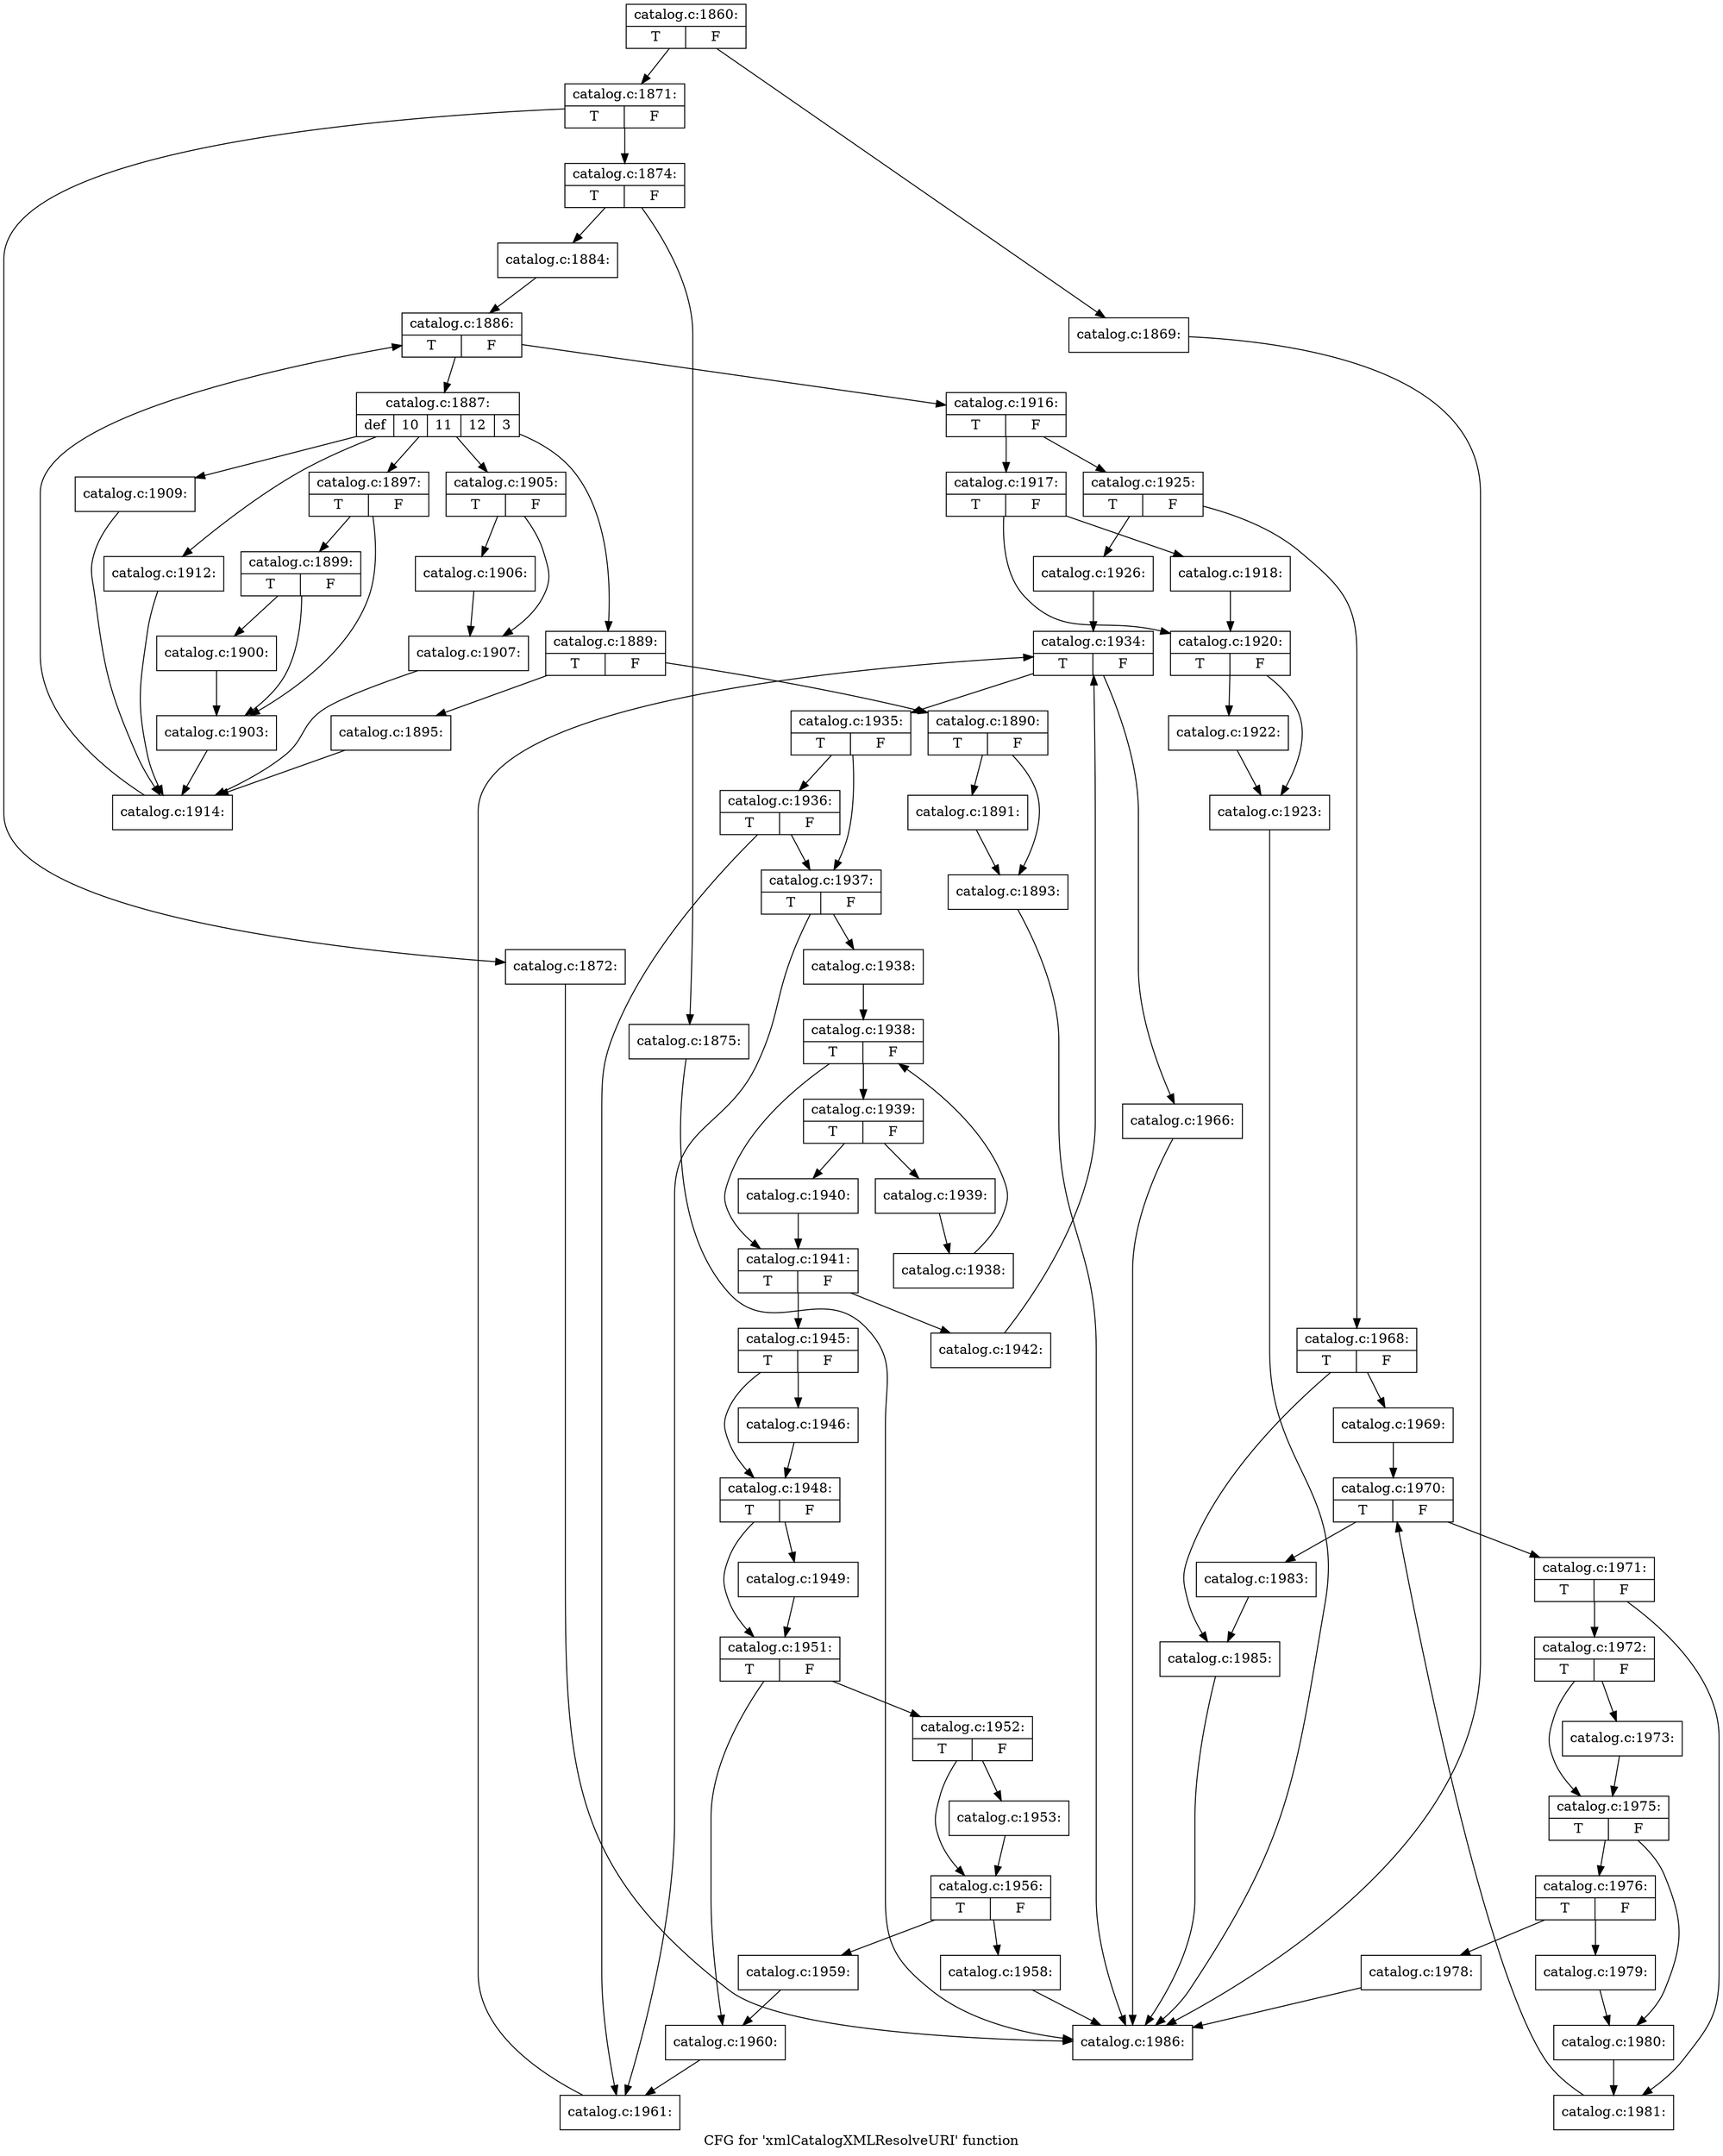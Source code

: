 digraph "CFG for 'xmlCatalogXMLResolveURI' function" {
	label="CFG for 'xmlCatalogXMLResolveURI' function";

	Node0x3a80d10 [shape=record,label="{catalog.c:1860:|{<s0>T|<s1>F}}"];
	Node0x3a80d10 -> Node0x3a89390;
	Node0x3a80d10 -> Node0x3a893e0;
	Node0x3a89390 [shape=record,label="{catalog.c:1869:}"];
	Node0x3a89390 -> Node0x3a81130;
	Node0x3a893e0 [shape=record,label="{catalog.c:1871:|{<s0>T|<s1>F}}"];
	Node0x3a893e0 -> Node0x3a89840;
	Node0x3a893e0 -> Node0x3a89890;
	Node0x3a89840 [shape=record,label="{catalog.c:1872:}"];
	Node0x3a89840 -> Node0x3a81130;
	Node0x3a89890 [shape=record,label="{catalog.c:1874:|{<s0>T|<s1>F}}"];
	Node0x3a89890 -> Node0x3a89cf0;
	Node0x3a89890 -> Node0x3a89d40;
	Node0x3a89cf0 [shape=record,label="{catalog.c:1875:}"];
	Node0x3a89cf0 -> Node0x3a81130;
	Node0x3a89d40 [shape=record,label="{catalog.c:1884:}"];
	Node0x3a89d40 -> Node0x3a8aa60;
	Node0x3a8aa60 [shape=record,label="{catalog.c:1886:|{<s0>T|<s1>F}}"];
	Node0x3a8aa60 -> Node0x3a8ae50;
	Node0x3a8aa60 -> Node0x3a8ac80;
	Node0x3a8ae50 [shape=record,label="{catalog.c:1887:|{<s0>def|<s1>10|<s2>11|<s3>12|<s4>3}}"];
	Node0x3a8ae50 -> Node0x3a8b150;
	Node0x3a8ae50 -> Node0x3a8b490;
	Node0x3a8ae50 -> Node0x3a8c8d0;
	Node0x3a8ae50 -> Node0x3a8da80;
	Node0x3a8ae50 -> Node0x3a8e5f0;
	Node0x3a8b490 [shape=record,label="{catalog.c:1889:|{<s0>T|<s1>F}}"];
	Node0x3a8b490 -> Node0x3a8b580;
	Node0x3a8b490 -> Node0x3a8b5d0;
	Node0x3a8b580 [shape=record,label="{catalog.c:1890:|{<s0>T|<s1>F}}"];
	Node0x3a8b580 -> Node0x3a8bae0;
	Node0x3a8b580 -> Node0x3a8bb30;
	Node0x3a8bae0 [shape=record,label="{catalog.c:1891:}"];
	Node0x3a8bae0 -> Node0x3a8bb30;
	Node0x3a8bb30 [shape=record,label="{catalog.c:1893:}"];
	Node0x3a8bb30 -> Node0x3a81130;
	Node0x3a8b5d0 [shape=record,label="{catalog.c:1895:}"];
	Node0x3a8b5d0 -> Node0x3a8afa0;
	Node0x3a8c8d0 [shape=record,label="{catalog.c:1897:|{<s0>T|<s1>F}}"];
	Node0x3a8c8d0 -> Node0x3a8cdc0;
	Node0x3a8c8d0 -> Node0x3a8cd70;
	Node0x3a8cdc0 [shape=record,label="{catalog.c:1899:|{<s0>T|<s1>F}}"];
	Node0x3a8cdc0 -> Node0x3a8cd70;
	Node0x3a8cdc0 -> Node0x3a8cd20;
	Node0x3a8cd20 [shape=record,label="{catalog.c:1900:}"];
	Node0x3a8cd20 -> Node0x3a8cd70;
	Node0x3a8cd70 [shape=record,label="{catalog.c:1903:}"];
	Node0x3a8cd70 -> Node0x3a8afa0;
	Node0x3a8da80 [shape=record,label="{catalog.c:1905:|{<s0>T|<s1>F}}"];
	Node0x3a8da80 -> Node0x3a8dbc0;
	Node0x3a8da80 -> Node0x3a8db70;
	Node0x3a8db70 [shape=record,label="{catalog.c:1906:}"];
	Node0x3a8db70 -> Node0x3a8dbc0;
	Node0x3a8dbc0 [shape=record,label="{catalog.c:1907:}"];
	Node0x3a8dbc0 -> Node0x3a8afa0;
	Node0x3a8e5f0 [shape=record,label="{catalog.c:1909:}"];
	Node0x3a8e5f0 -> Node0x3a8afa0;
	Node0x3a8b150 [shape=record,label="{catalog.c:1912:}"];
	Node0x3a8b150 -> Node0x3a8afa0;
	Node0x3a8afa0 [shape=record,label="{catalog.c:1914:}"];
	Node0x3a8afa0 -> Node0x3a8aa60;
	Node0x3a8ac80 [shape=record,label="{catalog.c:1916:|{<s0>T|<s1>F}}"];
	Node0x3a8ac80 -> Node0x3a8ed50;
	Node0x3a8ac80 -> Node0x3a8eda0;
	Node0x3a8ed50 [shape=record,label="{catalog.c:1917:|{<s0>T|<s1>F}}"];
	Node0x3a8ed50 -> Node0x3a8f160;
	Node0x3a8ed50 -> Node0x3a8f1b0;
	Node0x3a8f160 [shape=record,label="{catalog.c:1918:}"];
	Node0x3a8f160 -> Node0x3a8f1b0;
	Node0x3a8f1b0 [shape=record,label="{catalog.c:1920:|{<s0>T|<s1>F}}"];
	Node0x3a8f1b0 -> Node0x3a8fc50;
	Node0x3a8f1b0 -> Node0x3a8fca0;
	Node0x3a8fc50 [shape=record,label="{catalog.c:1922:}"];
	Node0x3a8fc50 -> Node0x3a8fca0;
	Node0x3a8fca0 [shape=record,label="{catalog.c:1923:}"];
	Node0x3a8fca0 -> Node0x3a81130;
	Node0x3a8eda0 [shape=record,label="{catalog.c:1925:|{<s0>T|<s1>F}}"];
	Node0x3a8eda0 -> Node0x3a90700;
	Node0x3a8eda0 -> Node0x3a90750;
	Node0x3a90700 [shape=record,label="{catalog.c:1926:}"];
	Node0x3a90700 -> Node0x3a91440;
	Node0x3a91440 [shape=record,label="{catalog.c:1934:|{<s0>T|<s1>F}}"];
	Node0x3a91440 -> Node0x3a91830;
	Node0x3a91440 -> Node0x3a91660;
	Node0x3a91830 [shape=record,label="{catalog.c:1935:|{<s0>T|<s1>F}}"];
	Node0x3a91830 -> Node0x3a91a90;
	Node0x3a91830 -> Node0x3a91b10;
	Node0x3a91b10 [shape=record,label="{catalog.c:1936:|{<s0>T|<s1>F}}"];
	Node0x3a91b10 -> Node0x3a91a90;
	Node0x3a91b10 -> Node0x3a91a40;
	Node0x3a91a90 [shape=record,label="{catalog.c:1937:|{<s0>T|<s1>F}}"];
	Node0x3a91a90 -> Node0x3a91a40;
	Node0x3a91a90 -> Node0x3a919f0;
	Node0x3a919f0 [shape=record,label="{catalog.c:1938:}"];
	Node0x3a919f0 -> Node0x3a92a20;
	Node0x3a92a20 [shape=record,label="{catalog.c:1938:|{<s0>T|<s1>F}}"];
	Node0x3a92a20 -> Node0x3a92d00;
	Node0x3a92a20 -> Node0x3a92880;
	Node0x3a92d00 [shape=record,label="{catalog.c:1939:|{<s0>T|<s1>F}}"];
	Node0x3a92d00 -> Node0x3a93030;
	Node0x3a92d00 -> Node0x3a93080;
	Node0x3a93030 [shape=record,label="{catalog.c:1940:}"];
	Node0x3a93030 -> Node0x3a92880;
	Node0x3a93080 [shape=record,label="{catalog.c:1939:}"];
	Node0x3a93080 -> Node0x3a92c70;
	Node0x3a92c70 [shape=record,label="{catalog.c:1938:}"];
	Node0x3a92c70 -> Node0x3a92a20;
	Node0x3a92880 [shape=record,label="{catalog.c:1941:|{<s0>T|<s1>F}}"];
	Node0x3a92880 -> Node0x3a93a20;
	Node0x3a92880 -> Node0x3a93a70;
	Node0x3a93a20 [shape=record,label="{catalog.c:1942:}"];
	Node0x3a93a20 -> Node0x3a91440;
	Node0x3a93a70 [shape=record,label="{catalog.c:1945:|{<s0>T|<s1>F}}"];
	Node0x3a93a70 -> Node0x3a941f0;
	Node0x3a93a70 -> Node0x3a94240;
	Node0x3a941f0 [shape=record,label="{catalog.c:1946:}"];
	Node0x3a941f0 -> Node0x3a94240;
	Node0x3a94240 [shape=record,label="{catalog.c:1948:|{<s0>T|<s1>F}}"];
	Node0x3a94240 -> Node0x3a94b20;
	Node0x3a94240 -> Node0x3a94b70;
	Node0x3a94b20 [shape=record,label="{catalog.c:1949:}"];
	Node0x3a94b20 -> Node0x3a94b70;
	Node0x3a94b70 [shape=record,label="{catalog.c:1951:|{<s0>T|<s1>F}}"];
	Node0x3a94b70 -> Node0x3a95240;
	Node0x3a94b70 -> Node0x3a95290;
	Node0x3a95240 [shape=record,label="{catalog.c:1952:|{<s0>T|<s1>F}}"];
	Node0x3a95240 -> Node0x3a95780;
	Node0x3a95240 -> Node0x3a957d0;
	Node0x3a95780 [shape=record,label="{catalog.c:1953:}"];
	Node0x3a95780 -> Node0x3a957d0;
	Node0x3a957d0 [shape=record,label="{catalog.c:1956:|{<s0>T|<s1>F}}"];
	Node0x3a957d0 -> Node0x3a964b0;
	Node0x3a957d0 -> Node0x3a96500;
	Node0x3a964b0 [shape=record,label="{catalog.c:1958:}"];
	Node0x3a964b0 -> Node0x3a81130;
	Node0x3a96500 [shape=record,label="{catalog.c:1959:}"];
	Node0x3a96500 -> Node0x3a95290;
	Node0x3a95290 [shape=record,label="{catalog.c:1960:}"];
	Node0x3a95290 -> Node0x3a91a40;
	Node0x3a91a40 [shape=record,label="{catalog.c:1961:}"];
	Node0x3a91a40 -> Node0x3a91440;
	Node0x3a91660 [shape=record,label="{catalog.c:1966:}"];
	Node0x3a91660 -> Node0x3a81130;
	Node0x3a90750 [shape=record,label="{catalog.c:1968:|{<s0>T|<s1>F}}"];
	Node0x3a90750 -> Node0x3a97100;
	Node0x3a90750 -> Node0x3a97150;
	Node0x3a97100 [shape=record,label="{catalog.c:1969:}"];
	Node0x3a97100 -> Node0x3a97550;
	Node0x3a97550 [shape=record,label="{catalog.c:1970:|{<s0>T|<s1>F}}"];
	Node0x3a97550 -> Node0x3a97940;
	Node0x3a97550 -> Node0x3a97770;
	Node0x3a97940 [shape=record,label="{catalog.c:1971:|{<s0>T|<s1>F}}"];
	Node0x3a97940 -> Node0x3a97b00;
	Node0x3a97940 -> Node0x3a97b50;
	Node0x3a97b00 [shape=record,label="{catalog.c:1972:|{<s0>T|<s1>F}}"];
	Node0x3a97b00 -> Node0x3a97f60;
	Node0x3a97b00 -> Node0x3a97fb0;
	Node0x3a97f60 [shape=record,label="{catalog.c:1973:}"];
	Node0x3a97f60 -> Node0x3a97fb0;
	Node0x3a97fb0 [shape=record,label="{catalog.c:1975:|{<s0>T|<s1>F}}"];
	Node0x3a97fb0 -> Node0x3a98620;
	Node0x3a97fb0 -> Node0x3a98670;
	Node0x3a98620 [shape=record,label="{catalog.c:1976:|{<s0>T|<s1>F}}"];
	Node0x3a98620 -> Node0x3a98f00;
	Node0x3a98620 -> Node0x3a98f50;
	Node0x3a98f00 [shape=record,label="{catalog.c:1978:}"];
	Node0x3a98f00 -> Node0x3a81130;
	Node0x3a98f50 [shape=record,label="{catalog.c:1979:}"];
	Node0x3a98f50 -> Node0x3a98670;
	Node0x3a98670 [shape=record,label="{catalog.c:1980:}"];
	Node0x3a98670 -> Node0x3a97b50;
	Node0x3a97b50 [shape=record,label="{catalog.c:1981:}"];
	Node0x3a97b50 -> Node0x3a97550;
	Node0x3a97770 [shape=record,label="{catalog.c:1983:}"];
	Node0x3a97770 -> Node0x3a97150;
	Node0x3a97150 [shape=record,label="{catalog.c:1985:}"];
	Node0x3a97150 -> Node0x3a81130;
	Node0x3a81130 [shape=record,label="{catalog.c:1986:}"];
}
